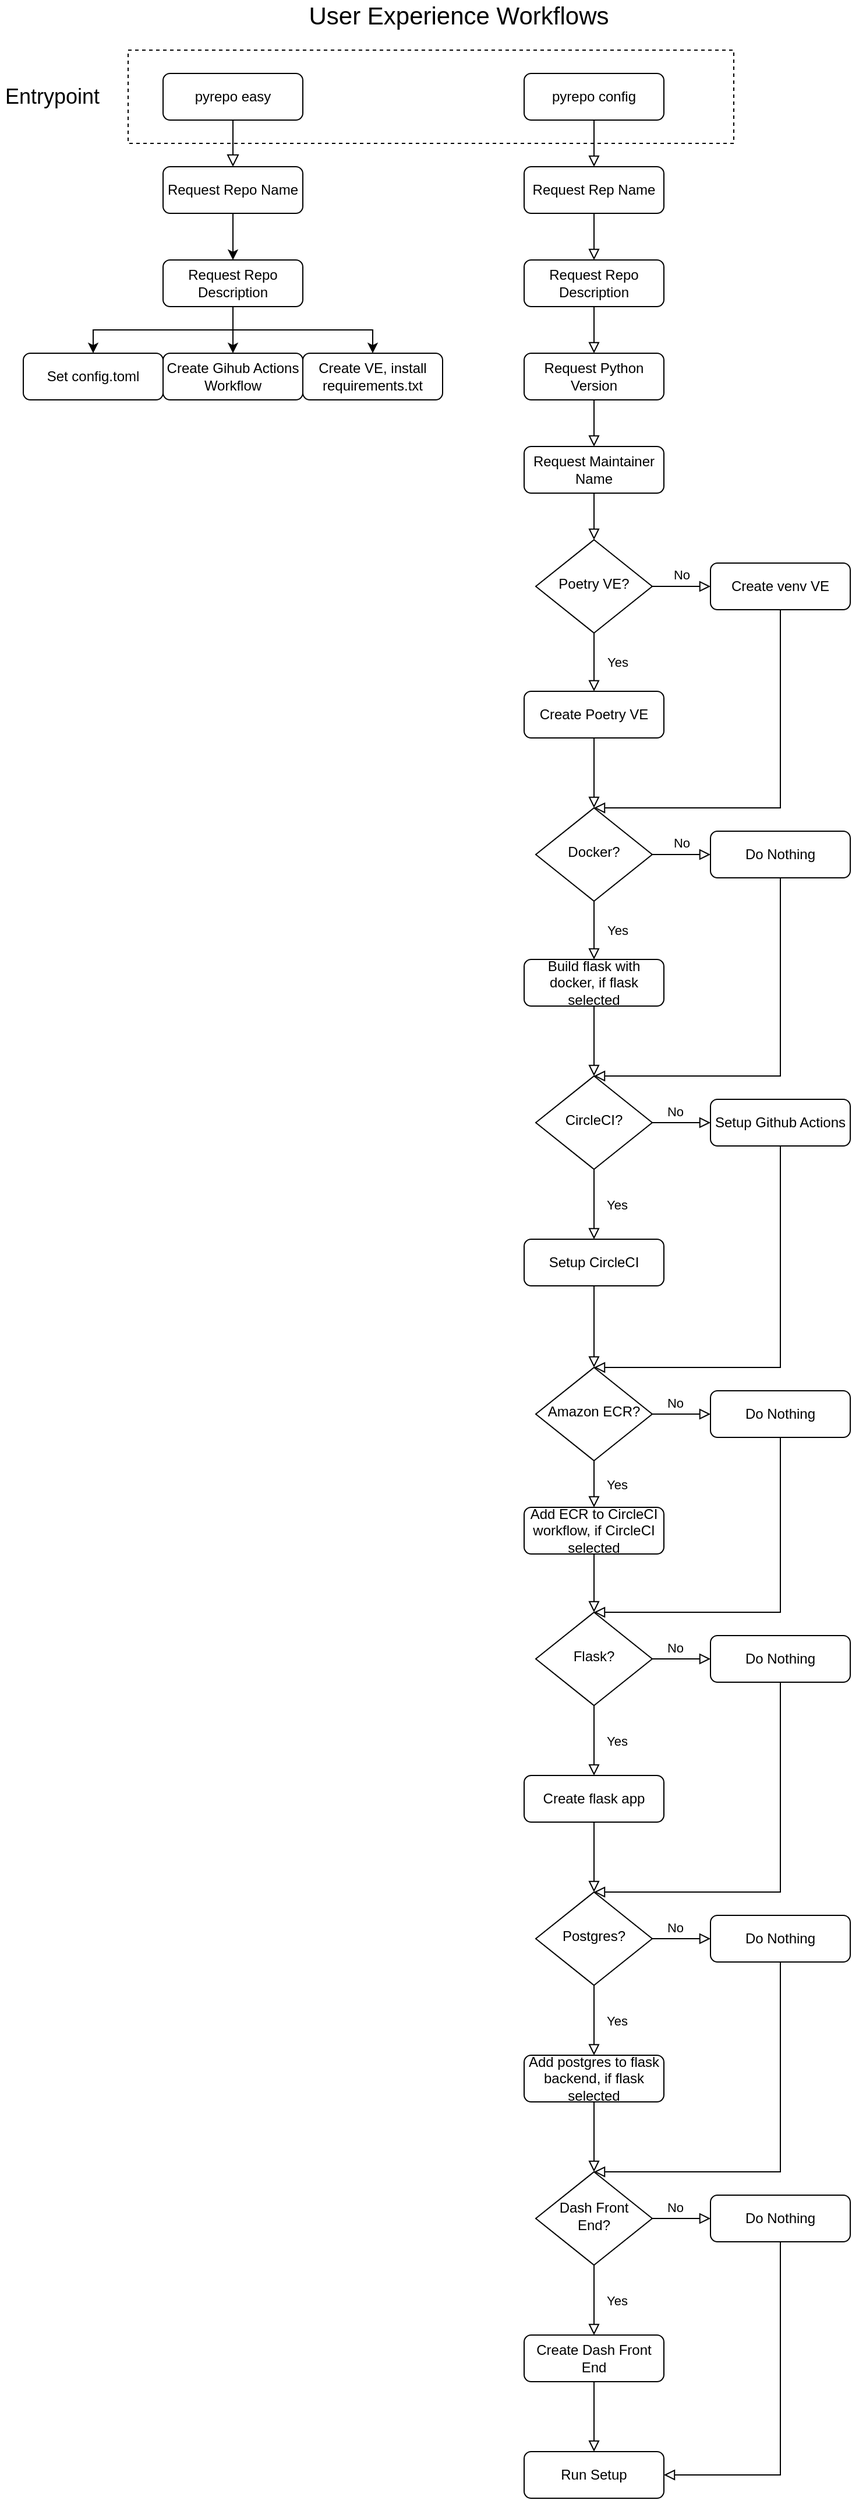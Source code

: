 <mxfile version="14.4.3" type="device"><diagram id="C5RBs43oDa-KdzZeNtuy" name="Page-1"><mxGraphModel dx="782" dy="497" grid="1" gridSize="10" guides="1" tooltips="1" connect="1" arrows="1" fold="1" page="1" pageScale="1" pageWidth="827" pageHeight="1169" math="0" shadow="0"><root><mxCell id="WIyWlLk6GJQsqaUBKTNV-0"/><mxCell id="WIyWlLk6GJQsqaUBKTNV-1" parent="WIyWlLk6GJQsqaUBKTNV-0"/><mxCell id="4TZ8ZPlWo_MF4NCdwiaB-5" value="" style="rounded=0;whiteSpace=wrap;html=1;fillColor=none;dashed=1;" vertex="1" parent="WIyWlLk6GJQsqaUBKTNV-1"><mxGeometry x="130" y="60" width="520" height="80" as="geometry"/></mxCell><mxCell id="WIyWlLk6GJQsqaUBKTNV-2" value="" style="rounded=0;html=1;jettySize=auto;orthogonalLoop=1;fontSize=11;endArrow=block;endFill=0;endSize=8;strokeWidth=1;shadow=0;labelBackgroundColor=none;edgeStyle=orthogonalEdgeStyle;entryX=0.5;entryY=0;entryDx=0;entryDy=0;" parent="WIyWlLk6GJQsqaUBKTNV-1" source="WIyWlLk6GJQsqaUBKTNV-3" target="WIyWlLk6GJQsqaUBKTNV-7" edge="1"><mxGeometry relative="1" as="geometry"><mxPoint x="220" y="170" as="targetPoint"/></mxGeometry></mxCell><mxCell id="WIyWlLk6GJQsqaUBKTNV-3" value="pyrepo easy" style="rounded=1;whiteSpace=wrap;html=1;fontSize=12;glass=0;strokeWidth=1;shadow=0;" parent="WIyWlLk6GJQsqaUBKTNV-1" vertex="1"><mxGeometry x="160" y="80" width="120" height="40" as="geometry"/></mxCell><mxCell id="4TZ8ZPlWo_MF4NCdwiaB-2" value="" style="edgeStyle=orthogonalEdgeStyle;rounded=0;orthogonalLoop=1;jettySize=auto;html=1;" edge="1" parent="WIyWlLk6GJQsqaUBKTNV-1" source="WIyWlLk6GJQsqaUBKTNV-7" target="4TZ8ZPlWo_MF4NCdwiaB-1"><mxGeometry relative="1" as="geometry"/></mxCell><mxCell id="WIyWlLk6GJQsqaUBKTNV-7" value="Request Repo Name" style="rounded=1;whiteSpace=wrap;html=1;fontSize=12;glass=0;strokeWidth=1;shadow=0;" parent="WIyWlLk6GJQsqaUBKTNV-1" vertex="1"><mxGeometry x="160" y="160" width="120" height="40" as="geometry"/></mxCell><mxCell id="oE6Hcbn4dMXDbT30h05o-0" value="Entrypoint" style="text;html=1;strokeColor=none;fillColor=none;align=center;verticalAlign=middle;whiteSpace=wrap;rounded=0;fontSize=18;" parent="WIyWlLk6GJQsqaUBKTNV-1" vertex="1"><mxGeometry x="20" y="90" width="90" height="20" as="geometry"/></mxCell><mxCell id="4TZ8ZPlWo_MF4NCdwiaB-13" value="" style="edgeStyle=orthogonalEdgeStyle;rounded=0;orthogonalLoop=1;jettySize=auto;html=1;endArrow=block;endFill=0;endSize=7;" edge="1" parent="WIyWlLk6GJQsqaUBKTNV-1" source="oE6Hcbn4dMXDbT30h05o-2" target="4TZ8ZPlWo_MF4NCdwiaB-12"><mxGeometry relative="1" as="geometry"/></mxCell><mxCell id="oE6Hcbn4dMXDbT30h05o-2" value="pyrepo config" style="rounded=1;whiteSpace=wrap;html=1;fontSize=12;glass=0;strokeWidth=1;shadow=0;" parent="WIyWlLk6GJQsqaUBKTNV-1" vertex="1"><mxGeometry x="470" y="80" width="120" height="40" as="geometry"/></mxCell><mxCell id="oE6Hcbn4dMXDbT30h05o-3" value="Yes" style="rounded=0;html=1;jettySize=auto;orthogonalLoop=1;fontSize=11;endArrow=block;endFill=0;endSize=7;strokeWidth=1;shadow=0;labelBackgroundColor=none;edgeStyle=orthogonalEdgeStyle;entryX=0.5;entryY=0;entryDx=0;entryDy=0;" parent="WIyWlLk6GJQsqaUBKTNV-1" source="oE6Hcbn4dMXDbT30h05o-5" target="4TZ8ZPlWo_MF4NCdwiaB-24" edge="1"><mxGeometry y="20" relative="1" as="geometry"><mxPoint as="offset"/><mxPoint x="529" y="600" as="targetPoint"/></mxGeometry></mxCell><mxCell id="oE6Hcbn4dMXDbT30h05o-4" value="No" style="edgeStyle=orthogonalEdgeStyle;rounded=0;html=1;jettySize=auto;orthogonalLoop=1;fontSize=11;endArrow=block;endFill=0;endSize=7;strokeWidth=1;shadow=0;labelBackgroundColor=none;" parent="WIyWlLk6GJQsqaUBKTNV-1" source="oE6Hcbn4dMXDbT30h05o-5" target="oE6Hcbn4dMXDbT30h05o-6" edge="1"><mxGeometry y="10" relative="1" as="geometry"><mxPoint as="offset"/></mxGeometry></mxCell><mxCell id="oE6Hcbn4dMXDbT30h05o-5" value="Poetry VE?" style="rhombus;whiteSpace=wrap;html=1;shadow=0;fontFamily=Helvetica;fontSize=12;align=center;strokeWidth=1;spacing=6;spacingTop=-4;" parent="WIyWlLk6GJQsqaUBKTNV-1" vertex="1"><mxGeometry x="480" y="480" width="100" height="80" as="geometry"/></mxCell><mxCell id="oE6Hcbn4dMXDbT30h05o-6" value="Create venv VE" style="rounded=1;whiteSpace=wrap;html=1;fontSize=12;glass=0;strokeWidth=1;shadow=0;" parent="WIyWlLk6GJQsqaUBKTNV-1" vertex="1"><mxGeometry x="630" y="500" width="120" height="40" as="geometry"/></mxCell><mxCell id="4TZ8ZPlWo_MF4NCdwiaB-4" value="" style="edgeStyle=orthogonalEdgeStyle;rounded=0;orthogonalLoop=1;jettySize=auto;html=1;" edge="1" parent="WIyWlLk6GJQsqaUBKTNV-1" source="4TZ8ZPlWo_MF4NCdwiaB-1" target="4TZ8ZPlWo_MF4NCdwiaB-3"><mxGeometry relative="1" as="geometry"/></mxCell><mxCell id="4TZ8ZPlWo_MF4NCdwiaB-7" value="" style="edgeStyle=orthogonalEdgeStyle;rounded=0;orthogonalLoop=1;jettySize=auto;html=1;" edge="1" parent="WIyWlLk6GJQsqaUBKTNV-1" source="4TZ8ZPlWo_MF4NCdwiaB-1" target="4TZ8ZPlWo_MF4NCdwiaB-6"><mxGeometry relative="1" as="geometry"/></mxCell><mxCell id="4TZ8ZPlWo_MF4NCdwiaB-9" value="" style="edgeStyle=orthogonalEdgeStyle;rounded=0;orthogonalLoop=1;jettySize=auto;html=1;" edge="1" parent="WIyWlLk6GJQsqaUBKTNV-1" source="4TZ8ZPlWo_MF4NCdwiaB-1" target="4TZ8ZPlWo_MF4NCdwiaB-8"><mxGeometry relative="1" as="geometry"/></mxCell><mxCell id="4TZ8ZPlWo_MF4NCdwiaB-1" value="Request Repo Description" style="whiteSpace=wrap;html=1;rounded=1;shadow=0;strokeWidth=1;glass=0;" vertex="1" parent="WIyWlLk6GJQsqaUBKTNV-1"><mxGeometry x="160" y="240" width="120" height="40" as="geometry"/></mxCell><mxCell id="4TZ8ZPlWo_MF4NCdwiaB-3" value="Set config.toml" style="whiteSpace=wrap;html=1;rounded=1;shadow=0;strokeWidth=1;glass=0;" vertex="1" parent="WIyWlLk6GJQsqaUBKTNV-1"><mxGeometry x="40" y="320" width="120" height="40" as="geometry"/></mxCell><mxCell id="4TZ8ZPlWo_MF4NCdwiaB-6" value="Create VE, install requirements.txt" style="whiteSpace=wrap;html=1;rounded=1;shadow=0;strokeWidth=1;glass=0;" vertex="1" parent="WIyWlLk6GJQsqaUBKTNV-1"><mxGeometry x="280" y="320" width="120" height="40" as="geometry"/></mxCell><mxCell id="4TZ8ZPlWo_MF4NCdwiaB-8" value="&lt;span&gt;Create Gihub Actions Workflow&lt;/span&gt;" style="whiteSpace=wrap;html=1;rounded=1;shadow=0;strokeWidth=1;glass=0;" vertex="1" parent="WIyWlLk6GJQsqaUBKTNV-1"><mxGeometry x="160" y="320" width="120" height="40" as="geometry"/></mxCell><mxCell id="4TZ8ZPlWo_MF4NCdwiaB-15" value="" style="edgeStyle=orthogonalEdgeStyle;rounded=0;orthogonalLoop=1;jettySize=auto;html=1;endArrow=block;endFill=0;endSize=7;" edge="1" parent="WIyWlLk6GJQsqaUBKTNV-1" source="4TZ8ZPlWo_MF4NCdwiaB-12" target="4TZ8ZPlWo_MF4NCdwiaB-14"><mxGeometry relative="1" as="geometry"/></mxCell><mxCell id="4TZ8ZPlWo_MF4NCdwiaB-12" value="Request Rep Name" style="whiteSpace=wrap;html=1;rounded=1;shadow=0;strokeWidth=1;glass=0;" vertex="1" parent="WIyWlLk6GJQsqaUBKTNV-1"><mxGeometry x="470" y="160" width="120" height="40" as="geometry"/></mxCell><mxCell id="4TZ8ZPlWo_MF4NCdwiaB-17" value="" style="edgeStyle=orthogonalEdgeStyle;rounded=0;orthogonalLoop=1;jettySize=auto;html=1;endArrow=block;endFill=0;endSize=7;" edge="1" parent="WIyWlLk6GJQsqaUBKTNV-1" source="4TZ8ZPlWo_MF4NCdwiaB-14" target="4TZ8ZPlWo_MF4NCdwiaB-16"><mxGeometry relative="1" as="geometry"/></mxCell><mxCell id="4TZ8ZPlWo_MF4NCdwiaB-14" value="Request Repo Description" style="whiteSpace=wrap;html=1;rounded=1;shadow=0;strokeWidth=1;glass=0;" vertex="1" parent="WIyWlLk6GJQsqaUBKTNV-1"><mxGeometry x="470" y="240" width="120" height="40" as="geometry"/></mxCell><mxCell id="4TZ8ZPlWo_MF4NCdwiaB-19" value="" style="edgeStyle=orthogonalEdgeStyle;rounded=0;orthogonalLoop=1;jettySize=auto;html=1;endArrow=block;endFill=0;endSize=7;" edge="1" parent="WIyWlLk6GJQsqaUBKTNV-1" source="4TZ8ZPlWo_MF4NCdwiaB-16" target="4TZ8ZPlWo_MF4NCdwiaB-18"><mxGeometry relative="1" as="geometry"/></mxCell><mxCell id="4TZ8ZPlWo_MF4NCdwiaB-16" value="Request Python Version" style="whiteSpace=wrap;html=1;rounded=1;shadow=0;strokeWidth=1;glass=0;" vertex="1" parent="WIyWlLk6GJQsqaUBKTNV-1"><mxGeometry x="470" y="320" width="120" height="40" as="geometry"/></mxCell><mxCell id="4TZ8ZPlWo_MF4NCdwiaB-21" value="" style="edgeStyle=orthogonalEdgeStyle;rounded=0;orthogonalLoop=1;jettySize=auto;html=1;entryX=0.5;entryY=0;entryDx=0;entryDy=0;endArrow=block;endFill=0;endSize=7;" edge="1" parent="WIyWlLk6GJQsqaUBKTNV-1" source="4TZ8ZPlWo_MF4NCdwiaB-18" target="oE6Hcbn4dMXDbT30h05o-5"><mxGeometry relative="1" as="geometry"><mxPoint x="530" y="480" as="targetPoint"/></mxGeometry></mxCell><mxCell id="4TZ8ZPlWo_MF4NCdwiaB-18" value="Request Maintainer Name" style="whiteSpace=wrap;html=1;rounded=1;shadow=0;strokeWidth=1;glass=0;" vertex="1" parent="WIyWlLk6GJQsqaUBKTNV-1"><mxGeometry x="470" y="400" width="120" height="40" as="geometry"/></mxCell><mxCell id="4TZ8ZPlWo_MF4NCdwiaB-22" value="No" style="edgeStyle=orthogonalEdgeStyle;rounded=0;jettySize=auto;orthogonalLoop=1;fontSize=11;endArrow=block;endFill=0;endSize=7;strokeWidth=1;shadow=0;labelBackgroundColor=none;exitX=0.5;exitY=1;exitDx=0;exitDy=0;entryX=0.5;entryY=0;entryDx=0;entryDy=0;noLabel=1;fontColor=none;" edge="1" parent="WIyWlLk6GJQsqaUBKTNV-1" source="oE6Hcbn4dMXDbT30h05o-6" target="4TZ8ZPlWo_MF4NCdwiaB-29"><mxGeometry x="-0.455" y="10" relative="1" as="geometry"><mxPoint as="offset"/><mxPoint x="590" y="564" as="sourcePoint"/><mxPoint x="530" y="700" as="targetPoint"/><Array as="points"><mxPoint x="690" y="710"/></Array></mxGeometry></mxCell><mxCell id="4TZ8ZPlWo_MF4NCdwiaB-24" value="Create Poetry VE" style="rounded=1;whiteSpace=wrap;html=1;fontSize=12;glass=0;strokeWidth=1;shadow=0;" vertex="1" parent="WIyWlLk6GJQsqaUBKTNV-1"><mxGeometry x="470" y="610" width="120" height="40" as="geometry"/></mxCell><mxCell id="4TZ8ZPlWo_MF4NCdwiaB-26" value="Yes" style="rounded=0;html=1;jettySize=auto;orthogonalLoop=1;fontSize=11;endArrow=block;endFill=0;endSize=7;strokeWidth=1;shadow=0;labelBackgroundColor=none;edgeStyle=orthogonalEdgeStyle;entryX=0.5;entryY=0;entryDx=0;entryDy=0;exitX=0.5;exitY=1;exitDx=0;exitDy=0;noLabel=1;fontColor=none;" edge="1" parent="WIyWlLk6GJQsqaUBKTNV-1" source="4TZ8ZPlWo_MF4NCdwiaB-24" target="4TZ8ZPlWo_MF4NCdwiaB-29"><mxGeometry y="20" relative="1" as="geometry"><mxPoint as="offset"/><mxPoint x="540" y="662" as="sourcePoint"/><mxPoint x="530" y="700" as="targetPoint"/></mxGeometry></mxCell><mxCell id="4TZ8ZPlWo_MF4NCdwiaB-27" value="Yes" style="rounded=0;html=1;jettySize=auto;orthogonalLoop=1;fontSize=11;endArrow=block;endFill=0;endSize=7;strokeWidth=1;shadow=0;labelBackgroundColor=none;edgeStyle=orthogonalEdgeStyle;entryX=0.5;entryY=0;entryDx=0;entryDy=0;" edge="1" parent="WIyWlLk6GJQsqaUBKTNV-1" source="4TZ8ZPlWo_MF4NCdwiaB-29" target="4TZ8ZPlWo_MF4NCdwiaB-33"><mxGeometry y="20" relative="1" as="geometry"><mxPoint as="offset"/><mxPoint x="529" y="830" as="targetPoint"/></mxGeometry></mxCell><mxCell id="4TZ8ZPlWo_MF4NCdwiaB-28" value="No" style="edgeStyle=orthogonalEdgeStyle;rounded=0;html=1;jettySize=auto;orthogonalLoop=1;fontSize=11;endArrow=block;endFill=0;endSize=7;strokeWidth=1;shadow=0;labelBackgroundColor=none;" edge="1" parent="WIyWlLk6GJQsqaUBKTNV-1" source="4TZ8ZPlWo_MF4NCdwiaB-29" target="4TZ8ZPlWo_MF4NCdwiaB-30"><mxGeometry y="10" relative="1" as="geometry"><mxPoint as="offset"/></mxGeometry></mxCell><mxCell id="4TZ8ZPlWo_MF4NCdwiaB-29" value="Docker?" style="rhombus;whiteSpace=wrap;html=1;shadow=0;fontFamily=Helvetica;fontSize=12;align=center;strokeWidth=1;spacing=6;spacingTop=-4;" vertex="1" parent="WIyWlLk6GJQsqaUBKTNV-1"><mxGeometry x="480" y="710" width="100" height="80" as="geometry"/></mxCell><mxCell id="4TZ8ZPlWo_MF4NCdwiaB-30" value="Do Nothing" style="rounded=1;whiteSpace=wrap;html=1;fontSize=12;glass=0;strokeWidth=1;shadow=0;" vertex="1" parent="WIyWlLk6GJQsqaUBKTNV-1"><mxGeometry x="630" y="730" width="120" height="40" as="geometry"/></mxCell><mxCell id="4TZ8ZPlWo_MF4NCdwiaB-31" value="No" style="edgeStyle=orthogonalEdgeStyle;rounded=0;jettySize=auto;orthogonalLoop=1;fontSize=11;endArrow=block;endFill=0;endSize=7;strokeWidth=1;shadow=0;labelBackgroundColor=none;exitX=0.5;exitY=1;exitDx=0;exitDy=0;entryX=0.5;entryY=0;entryDx=0;entryDy=0;html=1;noLabel=1;fontColor=none;" edge="1" parent="WIyWlLk6GJQsqaUBKTNV-1" source="4TZ8ZPlWo_MF4NCdwiaB-30" target="4TZ8ZPlWo_MF4NCdwiaB-32"><mxGeometry x="-0.484" y="40" relative="1" as="geometry"><mxPoint as="offset"/><mxPoint x="590" y="794" as="sourcePoint"/><mxPoint x="580" y="970" as="targetPoint"/><Array as="points"><mxPoint x="690" y="940"/></Array></mxGeometry></mxCell><mxCell id="4TZ8ZPlWo_MF4NCdwiaB-40" value="No" style="edgeStyle=orthogonalEdgeStyle;rounded=0;orthogonalLoop=1;jettySize=auto;html=0;fontColor=none;entryX=0;entryY=0.5;entryDx=0;entryDy=0;endArrow=block;endFill=0;endSize=7;" edge="1" parent="WIyWlLk6GJQsqaUBKTNV-1" source="4TZ8ZPlWo_MF4NCdwiaB-32" target="4TZ8ZPlWo_MF4NCdwiaB-41"><mxGeometry x="-0.2" y="10" relative="1" as="geometry"><mxPoint x="650" y="980" as="targetPoint"/><mxPoint as="offset"/></mxGeometry></mxCell><mxCell id="4TZ8ZPlWo_MF4NCdwiaB-43" value="Yes" style="edgeStyle=orthogonalEdgeStyle;rounded=0;orthogonalLoop=1;jettySize=auto;html=0;fontColor=none;entryX=0.5;entryY=0;entryDx=0;entryDy=0;endArrow=block;endFill=0;endSize=7;" edge="1" parent="WIyWlLk6GJQsqaUBKTNV-1" source="4TZ8ZPlWo_MF4NCdwiaB-32" target="4TZ8ZPlWo_MF4NCdwiaB-44"><mxGeometry y="20" relative="1" as="geometry"><mxPoint x="530" y="1110" as="targetPoint"/><Array as="points"><mxPoint x="530" y="1050"/><mxPoint x="530" y="1050"/></Array><mxPoint as="offset"/></mxGeometry></mxCell><mxCell id="4TZ8ZPlWo_MF4NCdwiaB-32" value="CircleCI?" style="rhombus;whiteSpace=wrap;html=1;shadow=0;fontFamily=Helvetica;fontSize=12;align=center;strokeWidth=1;spacing=6;spacingTop=-4;" vertex="1" parent="WIyWlLk6GJQsqaUBKTNV-1"><mxGeometry x="480" y="940" width="100" height="80" as="geometry"/></mxCell><mxCell id="4TZ8ZPlWo_MF4NCdwiaB-33" value="Build flask with docker, if flask selected" style="rounded=1;whiteSpace=wrap;html=1;fontSize=12;glass=0;strokeWidth=1;shadow=0;" vertex="1" parent="WIyWlLk6GJQsqaUBKTNV-1"><mxGeometry x="470" y="840" width="120" height="40" as="geometry"/></mxCell><mxCell id="4TZ8ZPlWo_MF4NCdwiaB-34" value="Yes" style="rounded=0;html=1;jettySize=auto;orthogonalLoop=1;fontSize=11;endArrow=block;endFill=0;endSize=7;strokeWidth=1;shadow=0;labelBackgroundColor=none;edgeStyle=orthogonalEdgeStyle;entryX=0.5;entryY=0;entryDx=0;entryDy=0;exitX=0.5;exitY=1;exitDx=0;exitDy=0;noLabel=1;fontColor=none;" edge="1" parent="WIyWlLk6GJQsqaUBKTNV-1" source="4TZ8ZPlWo_MF4NCdwiaB-33" target="4TZ8ZPlWo_MF4NCdwiaB-32"><mxGeometry y="20" relative="1" as="geometry"><mxPoint as="offset"/><mxPoint x="540" y="892" as="sourcePoint"/><mxPoint x="530" y="930" as="targetPoint"/></mxGeometry></mxCell><mxCell id="4TZ8ZPlWo_MF4NCdwiaB-52" value="" style="edgeStyle=orthogonalEdgeStyle;rounded=0;orthogonalLoop=1;jettySize=auto;html=0;fontColor=none;entryX=0.5;entryY=0;entryDx=0;entryDy=0;endArrow=block;endFill=0;endSize=7;" edge="1" parent="WIyWlLk6GJQsqaUBKTNV-1" source="4TZ8ZPlWo_MF4NCdwiaB-41" target="4TZ8ZPlWo_MF4NCdwiaB-47"><mxGeometry relative="1" as="geometry"><mxPoint x="690" y="1070" as="targetPoint"/><Array as="points"><mxPoint x="690" y="1190"/></Array></mxGeometry></mxCell><mxCell id="4TZ8ZPlWo_MF4NCdwiaB-41" value="Setup Github Actions" style="rounded=1;whiteSpace=wrap;html=1;fontSize=12;glass=0;strokeWidth=1;shadow=0;" vertex="1" parent="WIyWlLk6GJQsqaUBKTNV-1"><mxGeometry x="630" y="960" width="120" height="40" as="geometry"/></mxCell><mxCell id="4TZ8ZPlWo_MF4NCdwiaB-46" value="" style="edgeStyle=orthogonalEdgeStyle;rounded=0;orthogonalLoop=1;jettySize=auto;html=0;fontColor=none;entryX=0.5;entryY=0;entryDx=0;entryDy=0;endArrow=block;endFill=0;endSize=7;" edge="1" parent="WIyWlLk6GJQsqaUBKTNV-1" source="4TZ8ZPlWo_MF4NCdwiaB-44" target="4TZ8ZPlWo_MF4NCdwiaB-47"><mxGeometry relative="1" as="geometry"><mxPoint x="530" y="1190" as="targetPoint"/></mxGeometry></mxCell><mxCell id="4TZ8ZPlWo_MF4NCdwiaB-44" value="Setup CircleCI" style="rounded=1;whiteSpace=wrap;html=1;fontSize=12;glass=0;strokeWidth=1;shadow=0;" vertex="1" parent="WIyWlLk6GJQsqaUBKTNV-1"><mxGeometry x="470" y="1080" width="120" height="40" as="geometry"/></mxCell><mxCell id="4TZ8ZPlWo_MF4NCdwiaB-54" value="Yes" style="edgeStyle=orthogonalEdgeStyle;rounded=0;orthogonalLoop=1;jettySize=auto;html=0;entryX=0.5;entryY=0;entryDx=0;entryDy=0;fontColor=none;endArrow=block;endFill=0;endSize=7;" edge="1" parent="WIyWlLk6GJQsqaUBKTNV-1" source="4TZ8ZPlWo_MF4NCdwiaB-47" target="4TZ8ZPlWo_MF4NCdwiaB-53"><mxGeometry y="20" relative="1" as="geometry"><mxPoint as="offset"/></mxGeometry></mxCell><mxCell id="4TZ8ZPlWo_MF4NCdwiaB-47" value="Amazon ECR?" style="rhombus;whiteSpace=wrap;html=1;shadow=0;fontFamily=Helvetica;fontSize=12;align=center;strokeWidth=1;spacing=6;spacingTop=-4;" vertex="1" parent="WIyWlLk6GJQsqaUBKTNV-1"><mxGeometry x="480" y="1190" width="100" height="80" as="geometry"/></mxCell><mxCell id="4TZ8ZPlWo_MF4NCdwiaB-48" value="No" style="edgeStyle=orthogonalEdgeStyle;rounded=0;orthogonalLoop=1;jettySize=auto;html=0;fontColor=none;entryX=0;entryY=0.5;entryDx=0;entryDy=0;exitX=1;exitY=0.5;exitDx=0;exitDy=0;endArrow=block;endFill=0;endSize=7;" edge="1" parent="WIyWlLk6GJQsqaUBKTNV-1" target="4TZ8ZPlWo_MF4NCdwiaB-49" source="4TZ8ZPlWo_MF4NCdwiaB-47"><mxGeometry x="-0.2" y="10" relative="1" as="geometry"><mxPoint x="605" y="1230" as="sourcePoint"/><mxPoint x="675" y="1230" as="targetPoint"/><mxPoint as="offset"/></mxGeometry></mxCell><mxCell id="4TZ8ZPlWo_MF4NCdwiaB-69" style="edgeStyle=orthogonalEdgeStyle;rounded=0;orthogonalLoop=1;jettySize=auto;html=0;entryX=0.5;entryY=0;entryDx=0;entryDy=0;fontColor=none;endArrow=block;endFill=0;endSize=7;" edge="1" parent="WIyWlLk6GJQsqaUBKTNV-1" source="4TZ8ZPlWo_MF4NCdwiaB-49" target="4TZ8ZPlWo_MF4NCdwiaB-59"><mxGeometry relative="1" as="geometry"><Array as="points"><mxPoint x="690" y="1400"/></Array></mxGeometry></mxCell><mxCell id="4TZ8ZPlWo_MF4NCdwiaB-49" value="Do Nothing" style="rounded=1;whiteSpace=wrap;html=1;fontSize=12;glass=0;strokeWidth=1;shadow=0;" vertex="1" parent="WIyWlLk6GJQsqaUBKTNV-1"><mxGeometry x="630" y="1210" width="120" height="40" as="geometry"/></mxCell><mxCell id="4TZ8ZPlWo_MF4NCdwiaB-58" value="" style="edgeStyle=orthogonalEdgeStyle;rounded=0;orthogonalLoop=1;jettySize=auto;html=0;fontColor=none;entryX=0.5;entryY=0;entryDx=0;entryDy=0;endArrow=block;endFill=0;endSize=7;" edge="1" parent="WIyWlLk6GJQsqaUBKTNV-1" source="4TZ8ZPlWo_MF4NCdwiaB-53" target="4TZ8ZPlWo_MF4NCdwiaB-59"><mxGeometry relative="1" as="geometry"><mxPoint x="530" y="1410" as="targetPoint"/></mxGeometry></mxCell><mxCell id="4TZ8ZPlWo_MF4NCdwiaB-53" value="Add ECR to CircleCI workflow, if CircleCI selected" style="rounded=1;whiteSpace=wrap;html=1;fontSize=12;glass=0;strokeWidth=1;shadow=0;" vertex="1" parent="WIyWlLk6GJQsqaUBKTNV-1"><mxGeometry x="470" y="1310" width="120" height="40" as="geometry"/></mxCell><mxCell id="4TZ8ZPlWo_MF4NCdwiaB-61" value="Yes" style="edgeStyle=orthogonalEdgeStyle;rounded=0;orthogonalLoop=1;jettySize=auto;html=0;entryX=0.5;entryY=0;entryDx=0;entryDy=0;fontColor=none;endArrow=block;endFill=0;endSize=7;" edge="1" parent="WIyWlLk6GJQsqaUBKTNV-1" source="4TZ8ZPlWo_MF4NCdwiaB-59" target="4TZ8ZPlWo_MF4NCdwiaB-60"><mxGeometry y="20" relative="1" as="geometry"><mxPoint as="offset"/></mxGeometry></mxCell><mxCell id="4TZ8ZPlWo_MF4NCdwiaB-59" value="Flask?" style="rhombus;whiteSpace=wrap;html=1;shadow=0;fontFamily=Helvetica;fontSize=12;align=center;strokeWidth=1;spacing=6;spacingTop=-4;" vertex="1" parent="WIyWlLk6GJQsqaUBKTNV-1"><mxGeometry x="480" y="1400" width="100" height="80" as="geometry"/></mxCell><mxCell id="4TZ8ZPlWo_MF4NCdwiaB-64" style="edgeStyle=orthogonalEdgeStyle;rounded=0;orthogonalLoop=1;jettySize=auto;html=0;entryX=0.5;entryY=0;entryDx=0;entryDy=0;fontColor=none;endArrow=block;endFill=0;endSize=7;" edge="1" parent="WIyWlLk6GJQsqaUBKTNV-1" source="4TZ8ZPlWo_MF4NCdwiaB-60" target="4TZ8ZPlWo_MF4NCdwiaB-62"><mxGeometry relative="1" as="geometry"/></mxCell><mxCell id="4TZ8ZPlWo_MF4NCdwiaB-60" value="Create flask app" style="rounded=1;whiteSpace=wrap;html=1;fontSize=12;glass=0;strokeWidth=1;shadow=0;" vertex="1" parent="WIyWlLk6GJQsqaUBKTNV-1"><mxGeometry x="470" y="1540" width="120" height="40" as="geometry"/></mxCell><mxCell id="4TZ8ZPlWo_MF4NCdwiaB-66" value="Yes" style="edgeStyle=orthogonalEdgeStyle;rounded=0;orthogonalLoop=1;jettySize=auto;html=0;entryX=0.5;entryY=0;entryDx=0;entryDy=0;fontColor=none;endArrow=block;endFill=0;endSize=7;" edge="1" parent="WIyWlLk6GJQsqaUBKTNV-1" source="4TZ8ZPlWo_MF4NCdwiaB-62" target="4TZ8ZPlWo_MF4NCdwiaB-65"><mxGeometry y="20" relative="1" as="geometry"><mxPoint as="offset"/></mxGeometry></mxCell><mxCell id="4TZ8ZPlWo_MF4NCdwiaB-62" value="Postgres?" style="rhombus;whiteSpace=wrap;html=1;shadow=0;fontFamily=Helvetica;fontSize=12;align=center;strokeWidth=1;spacing=6;spacingTop=-4;" vertex="1" parent="WIyWlLk6GJQsqaUBKTNV-1"><mxGeometry x="480" y="1640" width="100" height="80" as="geometry"/></mxCell><mxCell id="4TZ8ZPlWo_MF4NCdwiaB-68" style="edgeStyle=orthogonalEdgeStyle;rounded=0;orthogonalLoop=1;jettySize=auto;html=0;entryX=0.5;entryY=0;entryDx=0;entryDy=0;fontColor=none;endArrow=block;endFill=0;endSize=7;" edge="1" parent="WIyWlLk6GJQsqaUBKTNV-1" source="4TZ8ZPlWo_MF4NCdwiaB-65" target="4TZ8ZPlWo_MF4NCdwiaB-67"><mxGeometry relative="1" as="geometry"/></mxCell><mxCell id="4TZ8ZPlWo_MF4NCdwiaB-65" value="Add postgres to flask backend, if flask selected" style="rounded=1;whiteSpace=wrap;html=1;fontSize=12;glass=0;strokeWidth=1;shadow=0;" vertex="1" parent="WIyWlLk6GJQsqaUBKTNV-1"><mxGeometry x="470" y="1780" width="120" height="40" as="geometry"/></mxCell><mxCell id="4TZ8ZPlWo_MF4NCdwiaB-83" value="Yes" style="edgeStyle=orthogonalEdgeStyle;rounded=0;orthogonalLoop=1;jettySize=auto;html=0;entryX=0.5;entryY=0;entryDx=0;entryDy=0;fontColor=none;endArrow=block;endFill=0;endSize=7;" edge="1" parent="WIyWlLk6GJQsqaUBKTNV-1" source="4TZ8ZPlWo_MF4NCdwiaB-67" target="4TZ8ZPlWo_MF4NCdwiaB-82"><mxGeometry y="20" relative="1" as="geometry"><mxPoint as="offset"/></mxGeometry></mxCell><mxCell id="4TZ8ZPlWo_MF4NCdwiaB-67" value="Dash Front End?" style="rhombus;whiteSpace=wrap;html=1;shadow=0;fontFamily=Helvetica;fontSize=12;align=center;strokeWidth=1;spacing=6;spacingTop=-4;" vertex="1" parent="WIyWlLk6GJQsqaUBKTNV-1"><mxGeometry x="480" y="1880" width="100" height="80" as="geometry"/></mxCell><mxCell id="4TZ8ZPlWo_MF4NCdwiaB-70" value="No" style="edgeStyle=orthogonalEdgeStyle;rounded=0;orthogonalLoop=1;jettySize=auto;html=0;fontColor=none;entryX=0;entryY=0.5;entryDx=0;entryDy=0;exitX=1;exitY=0.5;exitDx=0;exitDy=0;endArrow=block;endFill=0;endSize=7;" edge="1" parent="WIyWlLk6GJQsqaUBKTNV-1" target="4TZ8ZPlWo_MF4NCdwiaB-71" source="4TZ8ZPlWo_MF4NCdwiaB-59"><mxGeometry x="-0.2" y="10" relative="1" as="geometry"><mxPoint x="610" y="1440" as="sourcePoint"/><mxPoint x="705" y="1440" as="targetPoint"/><mxPoint as="offset"/></mxGeometry></mxCell><mxCell id="4TZ8ZPlWo_MF4NCdwiaB-72" style="edgeStyle=orthogonalEdgeStyle;rounded=0;orthogonalLoop=1;jettySize=auto;html=0;entryX=0.5;entryY=0;entryDx=0;entryDy=0;fontColor=none;endArrow=block;endFill=0;endSize=7;" edge="1" parent="WIyWlLk6GJQsqaUBKTNV-1" source="4TZ8ZPlWo_MF4NCdwiaB-71" target="4TZ8ZPlWo_MF4NCdwiaB-62"><mxGeometry relative="1" as="geometry"><Array as="points"><mxPoint x="690" y="1640"/></Array></mxGeometry></mxCell><mxCell id="4TZ8ZPlWo_MF4NCdwiaB-71" value="Do Nothing" style="rounded=1;whiteSpace=wrap;html=1;fontSize=12;glass=0;strokeWidth=1;shadow=0;" vertex="1" parent="WIyWlLk6GJQsqaUBKTNV-1"><mxGeometry x="630" y="1420" width="120" height="40" as="geometry"/></mxCell><mxCell id="4TZ8ZPlWo_MF4NCdwiaB-76" value="No" style="edgeStyle=orthogonalEdgeStyle;rounded=0;orthogonalLoop=1;jettySize=auto;html=0;fontColor=none;entryX=0;entryY=0.5;entryDx=0;entryDy=0;exitX=1;exitY=0.5;exitDx=0;exitDy=0;endArrow=block;endFill=0;endSize=7;" edge="1" parent="WIyWlLk6GJQsqaUBKTNV-1" target="4TZ8ZPlWo_MF4NCdwiaB-78" source="4TZ8ZPlWo_MF4NCdwiaB-62"><mxGeometry x="-0.2" y="10" relative="1" as="geometry"><mxPoint x="600" y="1680" as="sourcePoint"/><mxPoint x="725" y="1680" as="targetPoint"/><mxPoint as="offset"/></mxGeometry></mxCell><mxCell id="4TZ8ZPlWo_MF4NCdwiaB-77" style="edgeStyle=orthogonalEdgeStyle;rounded=0;orthogonalLoop=1;jettySize=auto;html=0;entryX=0.5;entryY=0;entryDx=0;entryDy=0;fontColor=none;endArrow=block;endFill=0;endSize=7;" edge="1" parent="WIyWlLk6GJQsqaUBKTNV-1" source="4TZ8ZPlWo_MF4NCdwiaB-78" target="4TZ8ZPlWo_MF4NCdwiaB-67"><mxGeometry relative="1" as="geometry"><mxPoint x="550" y="1880" as="targetPoint"/><Array as="points"><mxPoint x="690" y="1880"/></Array></mxGeometry></mxCell><mxCell id="4TZ8ZPlWo_MF4NCdwiaB-78" value="Do Nothing" style="rounded=1;whiteSpace=wrap;html=1;fontSize=12;glass=0;strokeWidth=1;shadow=0;" vertex="1" parent="WIyWlLk6GJQsqaUBKTNV-1"><mxGeometry x="630" y="1660" width="120" height="40" as="geometry"/></mxCell><mxCell id="4TZ8ZPlWo_MF4NCdwiaB-79" value="No" style="edgeStyle=orthogonalEdgeStyle;rounded=0;orthogonalLoop=1;jettySize=auto;html=0;fontColor=none;entryX=0;entryY=0.5;entryDx=0;entryDy=0;exitX=1;exitY=0.5;exitDx=0;exitDy=0;endArrow=block;endFill=0;endSize=7;" edge="1" parent="WIyWlLk6GJQsqaUBKTNV-1" target="4TZ8ZPlWo_MF4NCdwiaB-81" source="4TZ8ZPlWo_MF4NCdwiaB-67"><mxGeometry x="-0.2" y="10" relative="1" as="geometry"><mxPoint x="600" y="1920" as="sourcePoint"/><mxPoint x="725" y="1920" as="targetPoint"/><mxPoint as="offset"/></mxGeometry></mxCell><mxCell id="4TZ8ZPlWo_MF4NCdwiaB-80" style="edgeStyle=orthogonalEdgeStyle;rounded=0;orthogonalLoop=1;jettySize=auto;html=0;entryX=1;entryY=0.5;entryDx=0;entryDy=0;fontColor=none;endArrow=block;endFill=0;endSize=7;" edge="1" parent="WIyWlLk6GJQsqaUBKTNV-1" source="4TZ8ZPlWo_MF4NCdwiaB-81" target="4TZ8ZPlWo_MF4NCdwiaB-84"><mxGeometry relative="1" as="geometry"><mxPoint x="550" y="2120" as="targetPoint"/><Array as="points"><mxPoint x="690" y="2140"/></Array></mxGeometry></mxCell><mxCell id="4TZ8ZPlWo_MF4NCdwiaB-81" value="Do Nothing" style="rounded=1;whiteSpace=wrap;html=1;fontSize=12;glass=0;strokeWidth=1;shadow=0;" vertex="1" parent="WIyWlLk6GJQsqaUBKTNV-1"><mxGeometry x="630" y="1900" width="120" height="40" as="geometry"/></mxCell><mxCell id="4TZ8ZPlWo_MF4NCdwiaB-85" style="edgeStyle=orthogonalEdgeStyle;rounded=0;orthogonalLoop=1;jettySize=auto;html=0;entryX=0.5;entryY=0;entryDx=0;entryDy=0;fontColor=none;endArrow=block;endFill=0;endSize=7;" edge="1" parent="WIyWlLk6GJQsqaUBKTNV-1" source="4TZ8ZPlWo_MF4NCdwiaB-82" target="4TZ8ZPlWo_MF4NCdwiaB-84"><mxGeometry relative="1" as="geometry"/></mxCell><mxCell id="4TZ8ZPlWo_MF4NCdwiaB-82" value="Create Dash Front End" style="rounded=1;whiteSpace=wrap;html=1;fontSize=12;glass=0;strokeWidth=1;shadow=0;" vertex="1" parent="WIyWlLk6GJQsqaUBKTNV-1"><mxGeometry x="470" y="2020" width="120" height="40" as="geometry"/></mxCell><mxCell id="4TZ8ZPlWo_MF4NCdwiaB-84" value="Run Setup" style="rounded=1;whiteSpace=wrap;html=1;fontSize=12;glass=0;strokeWidth=1;shadow=0;" vertex="1" parent="WIyWlLk6GJQsqaUBKTNV-1"><mxGeometry x="470" y="2120" width="120" height="40" as="geometry"/></mxCell><mxCell id="4TZ8ZPlWo_MF4NCdwiaB-86" value="User Experience Workflows" style="text;html=1;strokeColor=none;fillColor=none;align=center;verticalAlign=middle;whiteSpace=wrap;rounded=0;fontSize=21;" vertex="1" parent="WIyWlLk6GJQsqaUBKTNV-1"><mxGeometry x="279" y="20" width="270" height="20" as="geometry"/></mxCell></root></mxGraphModel></diagram></mxfile>